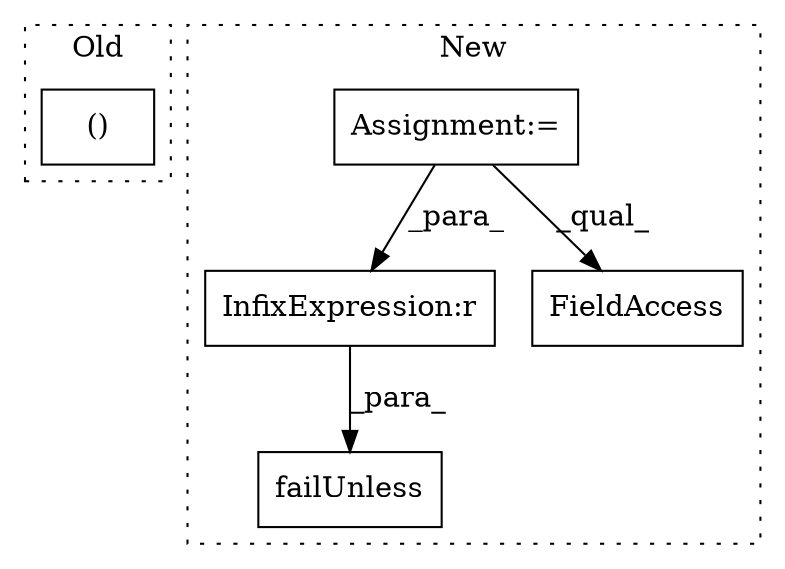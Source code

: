 digraph G {
subgraph cluster0 {
1 [label="()" a="106" s="5805" l="16" shape="box"];
label = "Old";
style="dotted";
}
subgraph cluster1 {
2 [label="failUnless" a="32" s="6110,6160" l="11,1" shape="box"];
3 [label="InfixExpression:r" a="27" s="6129" l="4" shape="box"];
4 [label="Assignment:=" a="7" s="5988" l="1" shape="box"];
5 [label="FieldAccess" a="22" s="6134" l="12" shape="box"];
label = "New";
style="dotted";
}
3 -> 2 [label="_para_"];
4 -> 5 [label="_qual_"];
4 -> 3 [label="_para_"];
}